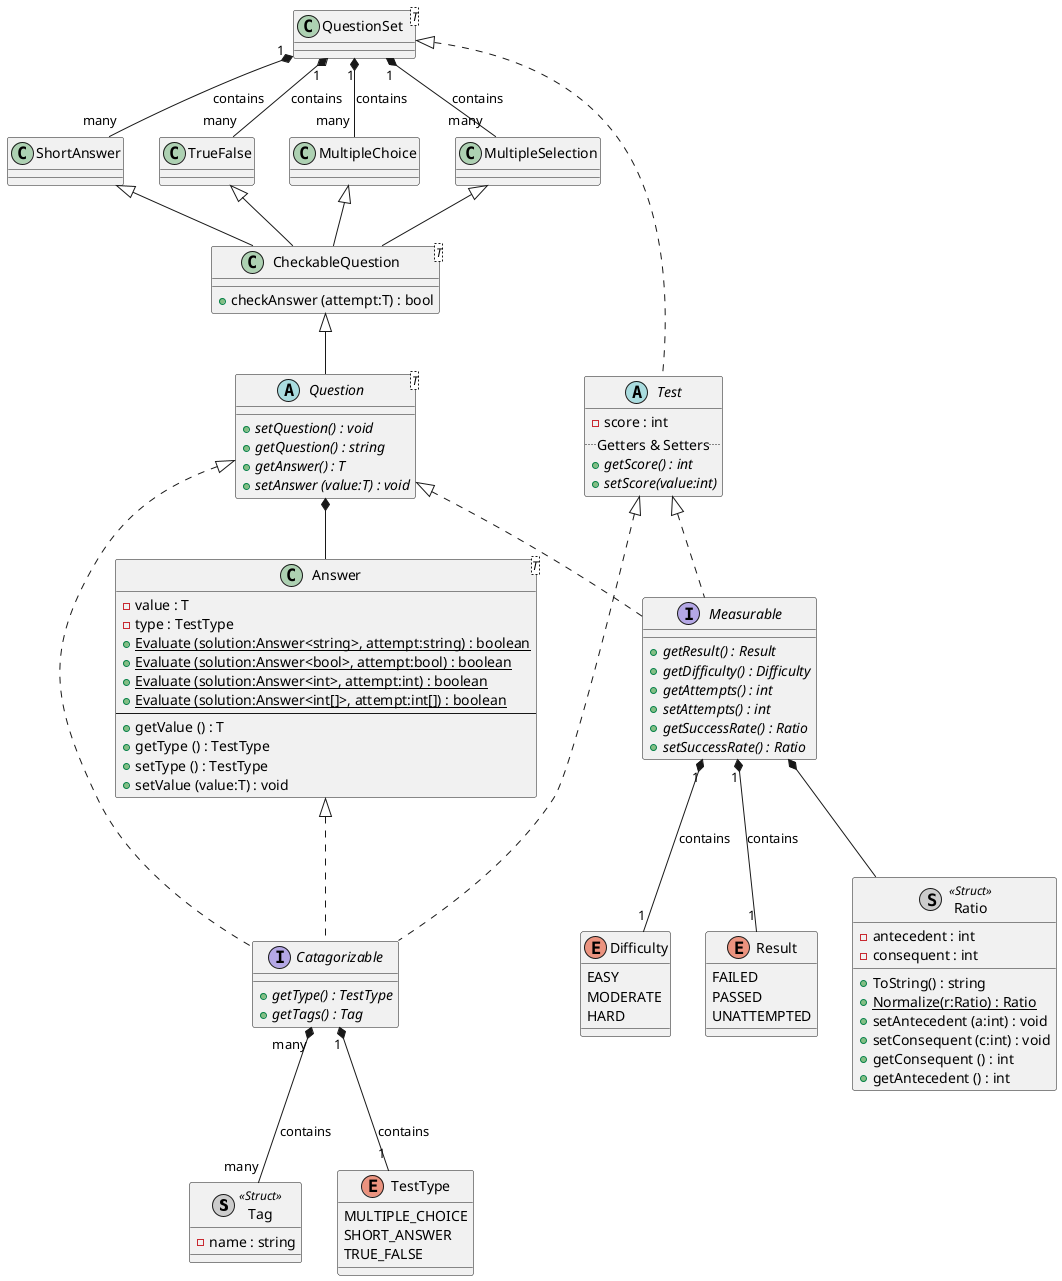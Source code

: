 @startuml quizr


class Tag << (S,#cccccc) Struct >>
class Tag {
    - name : string
}

class Ratio << (S,#cccccc) Struct >>
class Ratio {
    - antecedent : int
    - consequent : int
    + ToString() : string
    + {static} Normalize(r:Ratio) : Ratio
    + setAntecedent (a:int) : void
    + setConsequent (c:int) : void
    + getConsequent () : int
    + getAntecedent () : int
}

Measurable *-- Ratio
interface Measurable {
    + {abstract} getResult() : Result
    + {abstract} getDifficulty() : Difficulty
    + {abstract} getAttempts() : int
    + {abstract} setAttempts() : int
    + {abstract} getSuccessRate() : Ratio
    + {abstract} setSuccessRate() : Ratio
}

Measurable "1" *-- "1" Difficulty : contains
enum Difficulty {
    EASY
    MODERATE
    HARD
}

Measurable "1" *-- "1" Result : contains
enum Result {
    FAILED
    PASSED
    UNATTEMPTED
}

Catagorizable "many" *-- "many" Tag :  contains
interface Catagorizable {
    + {abstract} getType() : TestType
    + {abstract} getTags() : Tag
}

Catagorizable "1" *-- "1" TestType : contains
enum TestType {
    MULTIPLE_CHOICE
    SHORT_ANSWER
    TRUE_FALSE
}

Question <|..Catagorizable
Question <|.. Measurable
Question *-- Answer
abstract Question <T> {
    + {abstract} setQuestion() : void
    + {abstract} getQuestion() : string
    + {abstract} getAnswer() : T
    + {abstract} setAnswer (value:T) : void
}

CheckableQuestion <|-- Question
class CheckableQuestion <T> {
    + checkAnswer (attempt:T) : bool
}


MultipleChoice    <|--CheckableQuestion
MultipleSelection <|--CheckableQuestion
ShortAnswer       <|--CheckableQuestion
TrueFalse         <|--CheckableQuestion
class ShortAnswer { }
class TrueFalse { }

Test <|.. Catagorizable
Test <|.. Measurable
abstract Test {
    - score : int
    ..Getters & Setters..
    + {abstract} getScore() : int
    + {abstract} setScore(value:int)
}


QuestionSet "1" *-- "many" TrueFalse: contains
QuestionSet "1" *-- "many" ShortAnswer: contains
QuestionSet "1" *-- "many" MultipleChoice: contains
QuestionSet "1" *-- "many" MultipleSelection: contains
QuestionSet <|.. Test
class QuestionSet<T> { }

Answer <|.. Catagorizable
class Answer<T> {
    - value : T
    - type : TestType
    + {static} Evaluate (solution:Answer<string>, attempt:string) : boolean
    + {static} Evaluate (solution:Answer<bool>, attempt:bool) : boolean
    + {static} Evaluate (solution:Answer<int>, attempt:int) : boolean
    + {static} Evaluate (solution:Answer<int[]>, attempt:int[]) : boolean
    --
    + getValue () : T
    + getType () : TestType
    + setType () : TestType
    + setValue (value:T) : void
}

@enduml